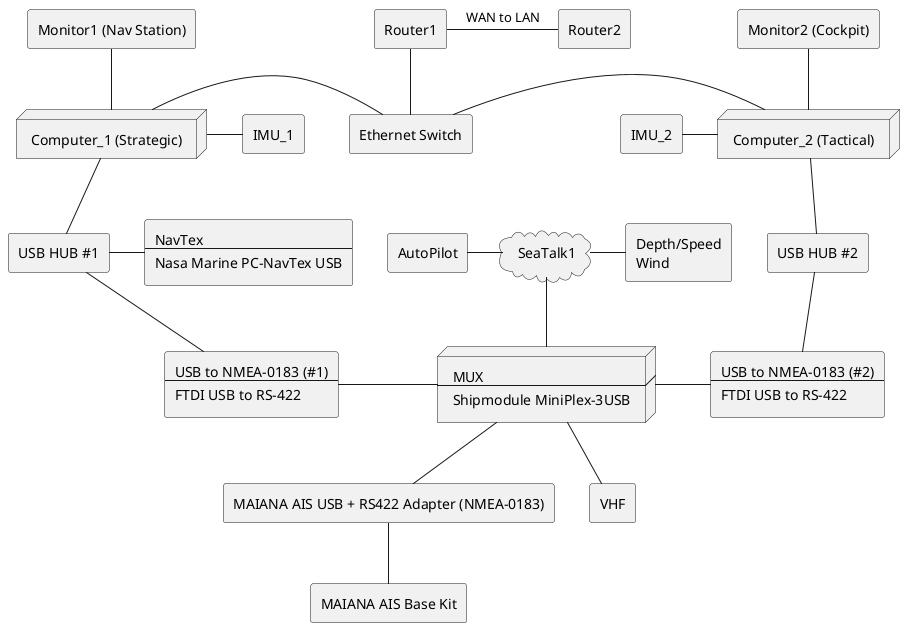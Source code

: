 @startuml

rectangle AIS [
 MAIANA AIS Base Kit
]

rectangle AIS_to_NMEA [
 MAIANA AIS USB + RS422 Adapter (NMEA-0183)
]

node MUX [
 MUX
 ----
 Shipmodule MiniPlex-3USB
]

node comp1 [
 Computer_1 (Strategic)
]

node comp2 [
 Computer_2 (Tactical)
]

rectangle usb_hub1 [
 USB HUB #1
]

rectangle usb_hub2 [
 USB HUB #2
]


rectangle router1 [
 Router1
]

rectangle router2 [
 Router2
]

rectangle Eth_switch [
 Ethernet Switch
]

rectangle mon1 [
 Monitor1 (Nav Station)
]

rectangle mon2 [
 Monitor2 (Cockpit)
]

rectangle USB_to_Serial1 [
 USB to NMEA-0183 (#1)
 ----
 FTDI USB to RS-422
]

rectangle USB_to_Serial2 [
 USB to NMEA-0183 (#2)
 ----
 FTDI USB to RS-422
]

cloud seatalk [
 SeaTalk1
]

rectangle instr [
 Depth/Speed
 Wind
]

rectangle AP [
 AutoPilot
]

rectangle IMU1 [
 IMU_1
]

rectangle IMU2 [
 IMU_2
]

rectangle VHF [
 VHF
]

rectangle NavTex [
 NavTex
 ----
 Nasa Marine PC-NavTex USB
]

AIS -u- AIS_to_NMEA

MUX -- AIS_to_NMEA
MUX -l- USB_to_Serial1
MUX -r- USB_to_Serial2
MUX -u- seatalk
MUX -- VHF

seatalk -r- instr
seatalk -l- AP

comp1 -u- mon1
comp2 -u- mon2

comp1 -r- IMU1
comp2 -l- IMU2

usb_hub1 -r- NavTex

comp1 -d- usb_hub1
comp2 -d- usb_hub2

usb_hub1 -- USB_to_Serial1
usb_hub2 -- USB_to_Serial2

router1 -r- router2 : WAN to LAN
Eth_switch -u- router1

Eth_switch -l- comp1
Eth_switch -r- comp2

@enduml
